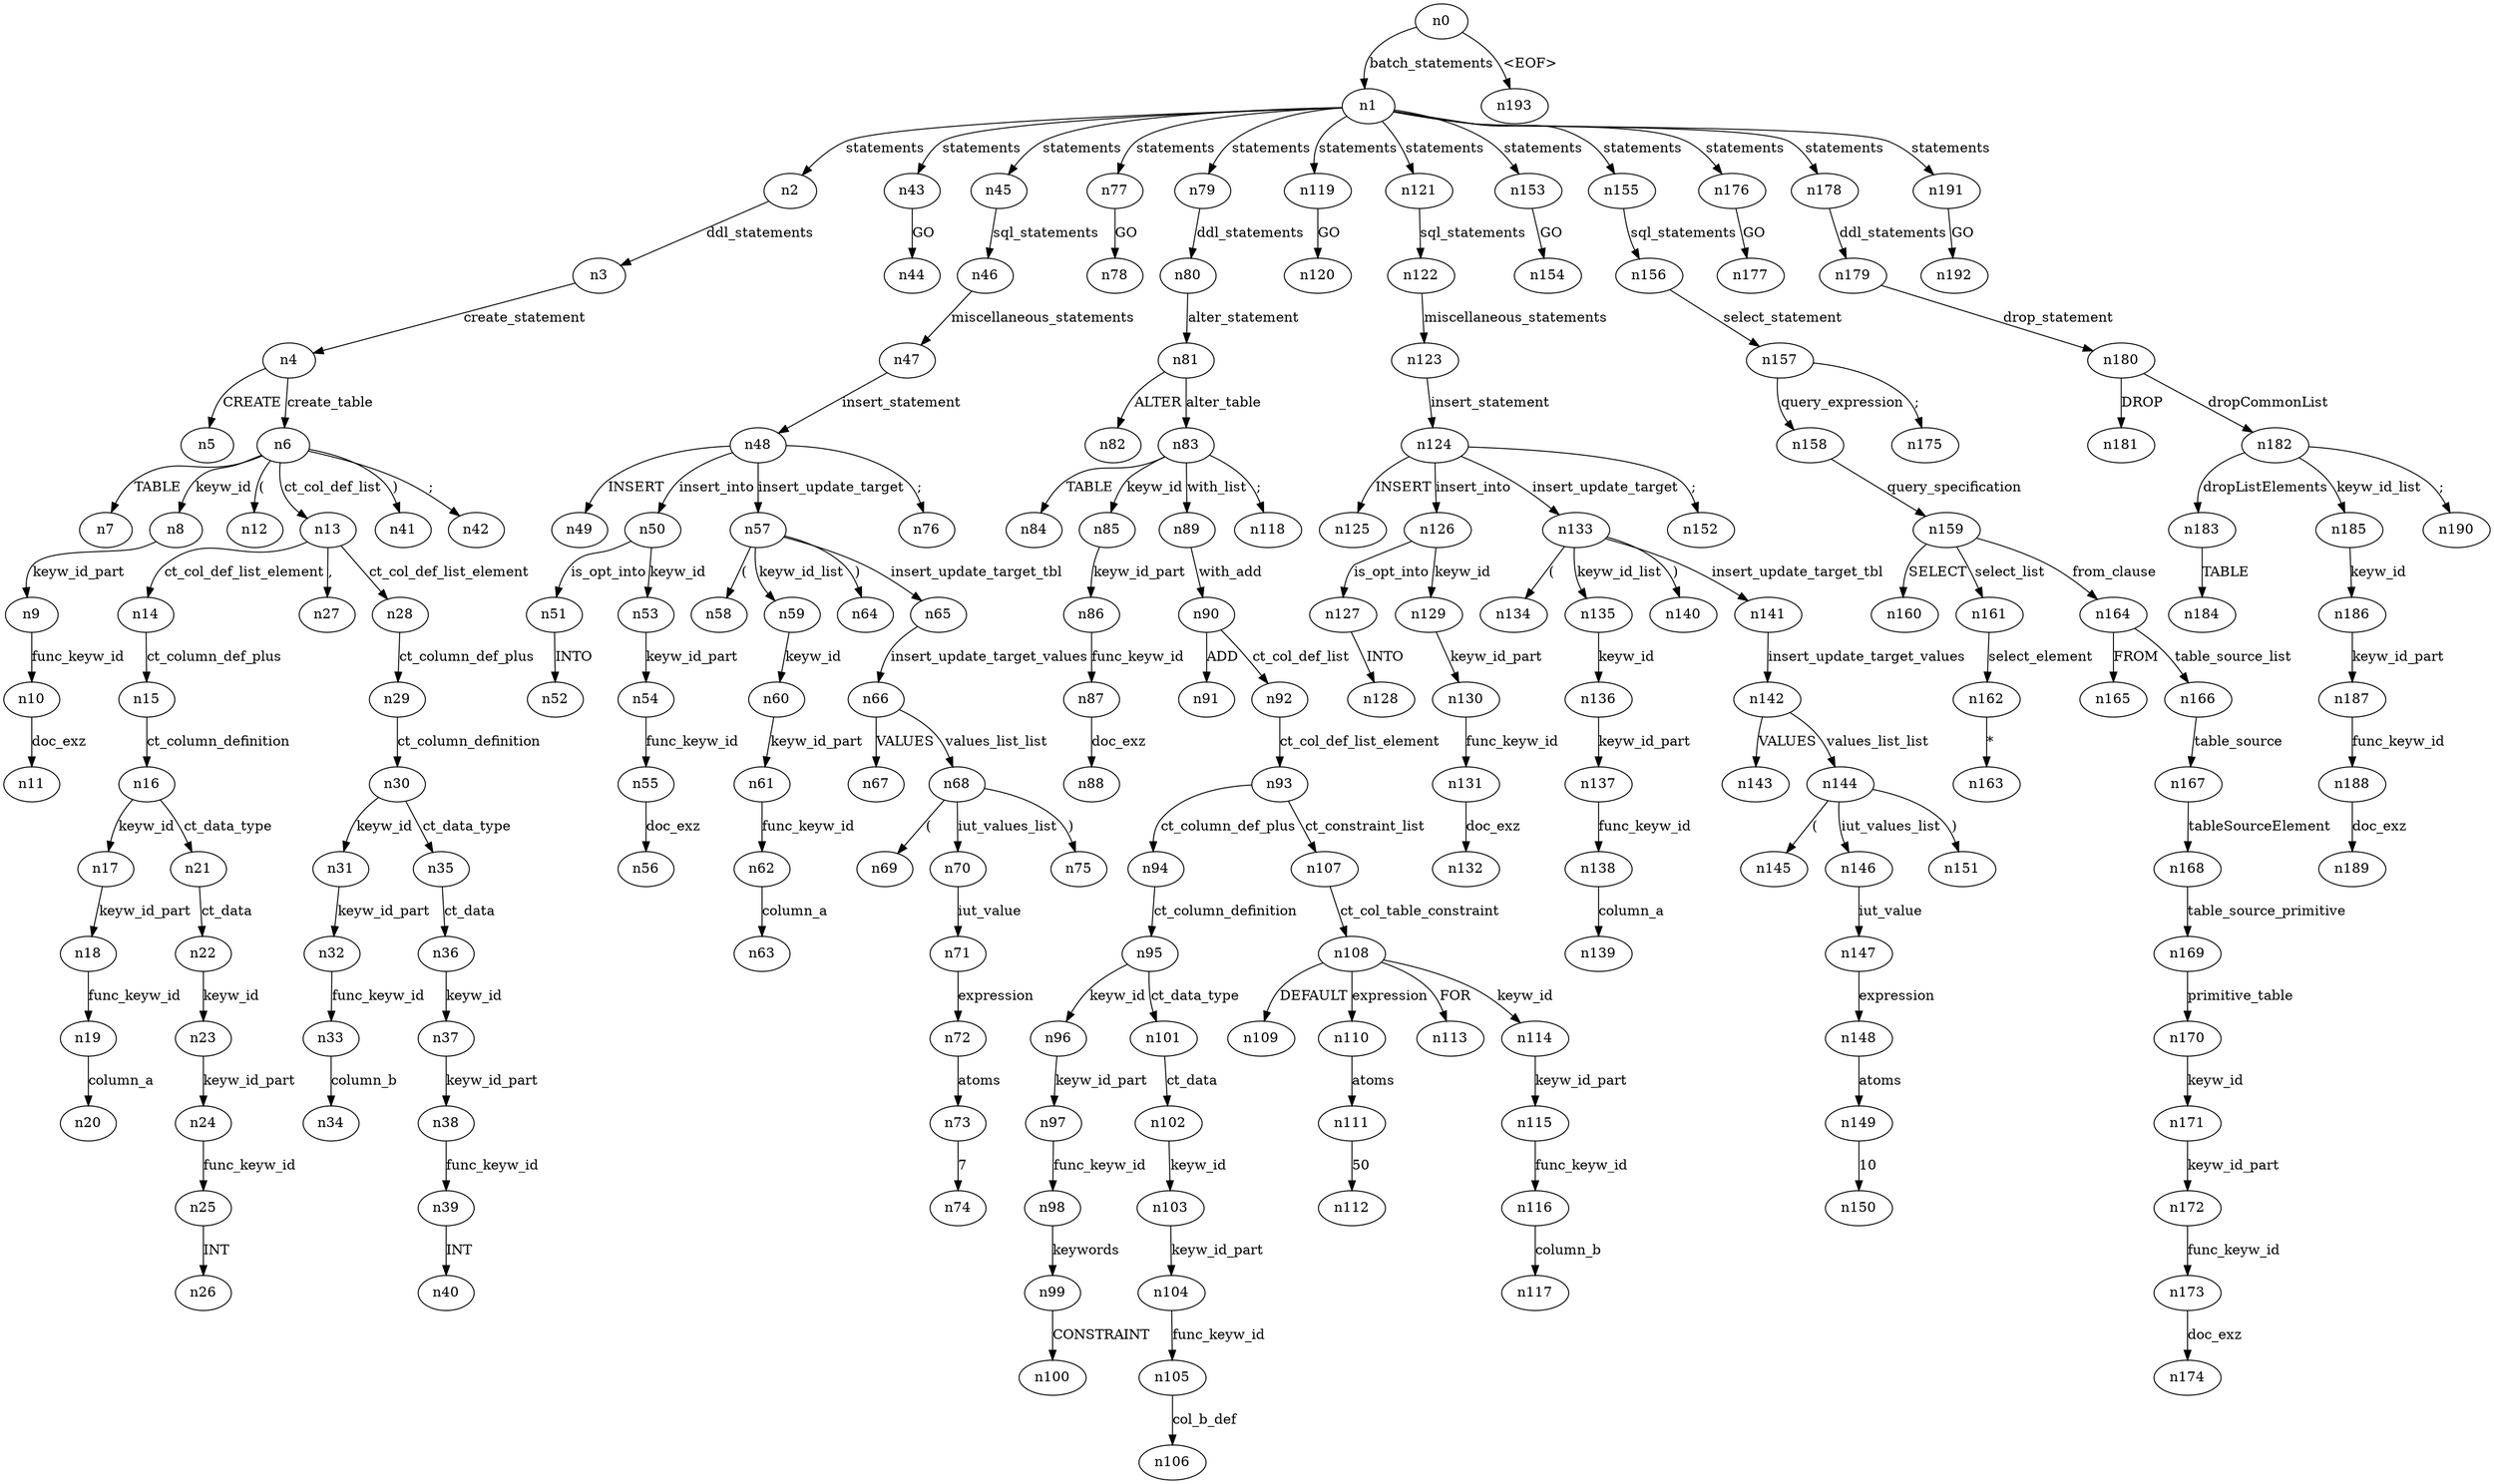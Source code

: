 digraph ParseTree {
  n0 -> n1 [label="batch_statements"];
  n1 -> n2 [label="statements"];
  n2 -> n3 [label="ddl_statements"];
  n3 -> n4 [label="create_statement"];
  n4 -> n5 [label="CREATE"];
  n4 -> n6 [label="create_table"];
  n6 -> n7 [label="TABLE"];
  n6 -> n8 [label="keyw_id"];
  n8 -> n9 [label="keyw_id_part"];
  n9 -> n10 [label="func_keyw_id"];
  n10 -> n11 [label="doc_exz"];
  n6 -> n12 [label="("];
  n6 -> n13 [label="ct_col_def_list"];
  n13 -> n14 [label="ct_col_def_list_element"];
  n14 -> n15 [label="ct_column_def_plus"];
  n15 -> n16 [label="ct_column_definition"];
  n16 -> n17 [label="keyw_id"];
  n17 -> n18 [label="keyw_id_part"];
  n18 -> n19 [label="func_keyw_id"];
  n19 -> n20 [label="column_a"];
  n16 -> n21 [label="ct_data_type"];
  n21 -> n22 [label="ct_data"];
  n22 -> n23 [label="keyw_id"];
  n23 -> n24 [label="keyw_id_part"];
  n24 -> n25 [label="func_keyw_id"];
  n25 -> n26 [label="INT"];
  n13 -> n27 [label=","];
  n13 -> n28 [label="ct_col_def_list_element"];
  n28 -> n29 [label="ct_column_def_plus"];
  n29 -> n30 [label="ct_column_definition"];
  n30 -> n31 [label="keyw_id"];
  n31 -> n32 [label="keyw_id_part"];
  n32 -> n33 [label="func_keyw_id"];
  n33 -> n34 [label="column_b"];
  n30 -> n35 [label="ct_data_type"];
  n35 -> n36 [label="ct_data"];
  n36 -> n37 [label="keyw_id"];
  n37 -> n38 [label="keyw_id_part"];
  n38 -> n39 [label="func_keyw_id"];
  n39 -> n40 [label="INT"];
  n6 -> n41 [label=")"];
  n6 -> n42 [label=";"];
  n1 -> n43 [label="statements"];
  n43 -> n44 [label="GO"];
  n1 -> n45 [label="statements"];
  n45 -> n46 [label="sql_statements"];
  n46 -> n47 [label="miscellaneous_statements"];
  n47 -> n48 [label="insert_statement"];
  n48 -> n49 [label="INSERT"];
  n48 -> n50 [label="insert_into"];
  n50 -> n51 [label="is_opt_into"];
  n51 -> n52 [label="INTO"];
  n50 -> n53 [label="keyw_id"];
  n53 -> n54 [label="keyw_id_part"];
  n54 -> n55 [label="func_keyw_id"];
  n55 -> n56 [label="doc_exz"];
  n48 -> n57 [label="insert_update_target"];
  n57 -> n58 [label="("];
  n57 -> n59 [label="keyw_id_list"];
  n59 -> n60 [label="keyw_id"];
  n60 -> n61 [label="keyw_id_part"];
  n61 -> n62 [label="func_keyw_id"];
  n62 -> n63 [label="column_a"];
  n57 -> n64 [label=")"];
  n57 -> n65 [label="insert_update_target_tbl"];
  n65 -> n66 [label="insert_update_target_values"];
  n66 -> n67 [label="VALUES"];
  n66 -> n68 [label="values_list_list"];
  n68 -> n69 [label="("];
  n68 -> n70 [label="iut_values_list"];
  n70 -> n71 [label="iut_value"];
  n71 -> n72 [label="expression"];
  n72 -> n73 [label="atoms"];
  n73 -> n74 [label="7"];
  n68 -> n75 [label=")"];
  n48 -> n76 [label=";"];
  n1 -> n77 [label="statements"];
  n77 -> n78 [label="GO"];
  n1 -> n79 [label="statements"];
  n79 -> n80 [label="ddl_statements"];
  n80 -> n81 [label="alter_statement"];
  n81 -> n82 [label="ALTER"];
  n81 -> n83 [label="alter_table"];
  n83 -> n84 [label="TABLE"];
  n83 -> n85 [label="keyw_id"];
  n85 -> n86 [label="keyw_id_part"];
  n86 -> n87 [label="func_keyw_id"];
  n87 -> n88 [label="doc_exz"];
  n83 -> n89 [label="with_list"];
  n89 -> n90 [label="with_add"];
  n90 -> n91 [label="ADD"];
  n90 -> n92 [label="ct_col_def_list"];
  n92 -> n93 [label="ct_col_def_list_element"];
  n93 -> n94 [label="ct_column_def_plus"];
  n94 -> n95 [label="ct_column_definition"];
  n95 -> n96 [label="keyw_id"];
  n96 -> n97 [label="keyw_id_part"];
  n97 -> n98 [label="func_keyw_id"];
  n98 -> n99 [label="keywords"];
  n99 -> n100 [label="CONSTRAINT"];
  n95 -> n101 [label="ct_data_type"];
  n101 -> n102 [label="ct_data"];
  n102 -> n103 [label="keyw_id"];
  n103 -> n104 [label="keyw_id_part"];
  n104 -> n105 [label="func_keyw_id"];
  n105 -> n106 [label="col_b_def"];
  n93 -> n107 [label="ct_constraint_list"];
  n107 -> n108 [label="ct_col_table_constraint"];
  n108 -> n109 [label="DEFAULT"];
  n108 -> n110 [label="expression"];
  n110 -> n111 [label="atoms"];
  n111 -> n112 [label="50"];
  n108 -> n113 [label="FOR"];
  n108 -> n114 [label="keyw_id"];
  n114 -> n115 [label="keyw_id_part"];
  n115 -> n116 [label="func_keyw_id"];
  n116 -> n117 [label="column_b"];
  n83 -> n118 [label=";"];
  n1 -> n119 [label="statements"];
  n119 -> n120 [label="GO"];
  n1 -> n121 [label="statements"];
  n121 -> n122 [label="sql_statements"];
  n122 -> n123 [label="miscellaneous_statements"];
  n123 -> n124 [label="insert_statement"];
  n124 -> n125 [label="INSERT"];
  n124 -> n126 [label="insert_into"];
  n126 -> n127 [label="is_opt_into"];
  n127 -> n128 [label="INTO"];
  n126 -> n129 [label="keyw_id"];
  n129 -> n130 [label="keyw_id_part"];
  n130 -> n131 [label="func_keyw_id"];
  n131 -> n132 [label="doc_exz"];
  n124 -> n133 [label="insert_update_target"];
  n133 -> n134 [label="("];
  n133 -> n135 [label="keyw_id_list"];
  n135 -> n136 [label="keyw_id"];
  n136 -> n137 [label="keyw_id_part"];
  n137 -> n138 [label="func_keyw_id"];
  n138 -> n139 [label="column_a"];
  n133 -> n140 [label=")"];
  n133 -> n141 [label="insert_update_target_tbl"];
  n141 -> n142 [label="insert_update_target_values"];
  n142 -> n143 [label="VALUES"];
  n142 -> n144 [label="values_list_list"];
  n144 -> n145 [label="("];
  n144 -> n146 [label="iut_values_list"];
  n146 -> n147 [label="iut_value"];
  n147 -> n148 [label="expression"];
  n148 -> n149 [label="atoms"];
  n149 -> n150 [label="10"];
  n144 -> n151 [label=")"];
  n124 -> n152 [label=";"];
  n1 -> n153 [label="statements"];
  n153 -> n154 [label="GO"];
  n1 -> n155 [label="statements"];
  n155 -> n156 [label="sql_statements"];
  n156 -> n157 [label="select_statement"];
  n157 -> n158 [label="query_expression"];
  n158 -> n159 [label="query_specification"];
  n159 -> n160 [label="SELECT"];
  n159 -> n161 [label="select_list"];
  n161 -> n162 [label="select_element"];
  n162 -> n163 [label="*"];
  n159 -> n164 [label="from_clause"];
  n164 -> n165 [label="FROM"];
  n164 -> n166 [label="table_source_list"];
  n166 -> n167 [label="table_source"];
  n167 -> n168 [label="tableSourceElement"];
  n168 -> n169 [label="table_source_primitive"];
  n169 -> n170 [label="primitive_table"];
  n170 -> n171 [label="keyw_id"];
  n171 -> n172 [label="keyw_id_part"];
  n172 -> n173 [label="func_keyw_id"];
  n173 -> n174 [label="doc_exz"];
  n157 -> n175 [label=";"];
  n1 -> n176 [label="statements"];
  n176 -> n177 [label="GO"];
  n1 -> n178 [label="statements"];
  n178 -> n179 [label="ddl_statements"];
  n179 -> n180 [label="drop_statement"];
  n180 -> n181 [label="DROP"];
  n180 -> n182 [label="dropCommonList"];
  n182 -> n183 [label="dropListElements"];
  n183 -> n184 [label="TABLE"];
  n182 -> n185 [label="keyw_id_list"];
  n185 -> n186 [label="keyw_id"];
  n186 -> n187 [label="keyw_id_part"];
  n187 -> n188 [label="func_keyw_id"];
  n188 -> n189 [label="doc_exz"];
  n182 -> n190 [label=";"];
  n1 -> n191 [label="statements"];
  n191 -> n192 [label="GO"];
  n0 -> n193 [label="<EOF>"];
}